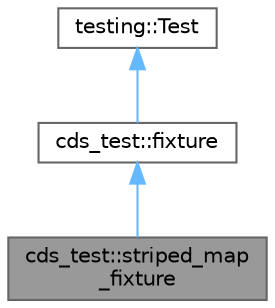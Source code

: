 digraph "cds_test::striped_map_fixture"
{
 // LATEX_PDF_SIZE
  bgcolor="transparent";
  edge [fontname=Helvetica,fontsize=10,labelfontname=Helvetica,labelfontsize=10];
  node [fontname=Helvetica,fontsize=10,shape=box,height=0.2,width=0.4];
  Node1 [id="Node000001",label="cds_test::striped_map\l_fixture",height=0.2,width=0.4,color="gray40", fillcolor="grey60", style="filled", fontcolor="black",tooltip=" "];
  Node2 -> Node1 [id="edge3_Node000001_Node000002",dir="back",color="steelblue1",style="solid",tooltip=" "];
  Node2 [id="Node000002",label="cds_test::fixture",height=0.2,width=0.4,color="gray40", fillcolor="white", style="filled",URL="$classcds__test_1_1fixture.html",tooltip=" "];
  Node3 -> Node2 [id="edge4_Node000002_Node000003",dir="back",color="steelblue1",style="solid",tooltip=" "];
  Node3 [id="Node000003",label="testing::Test",height=0.2,width=0.4,color="gray40", fillcolor="white", style="filled",tooltip=" "];
}
